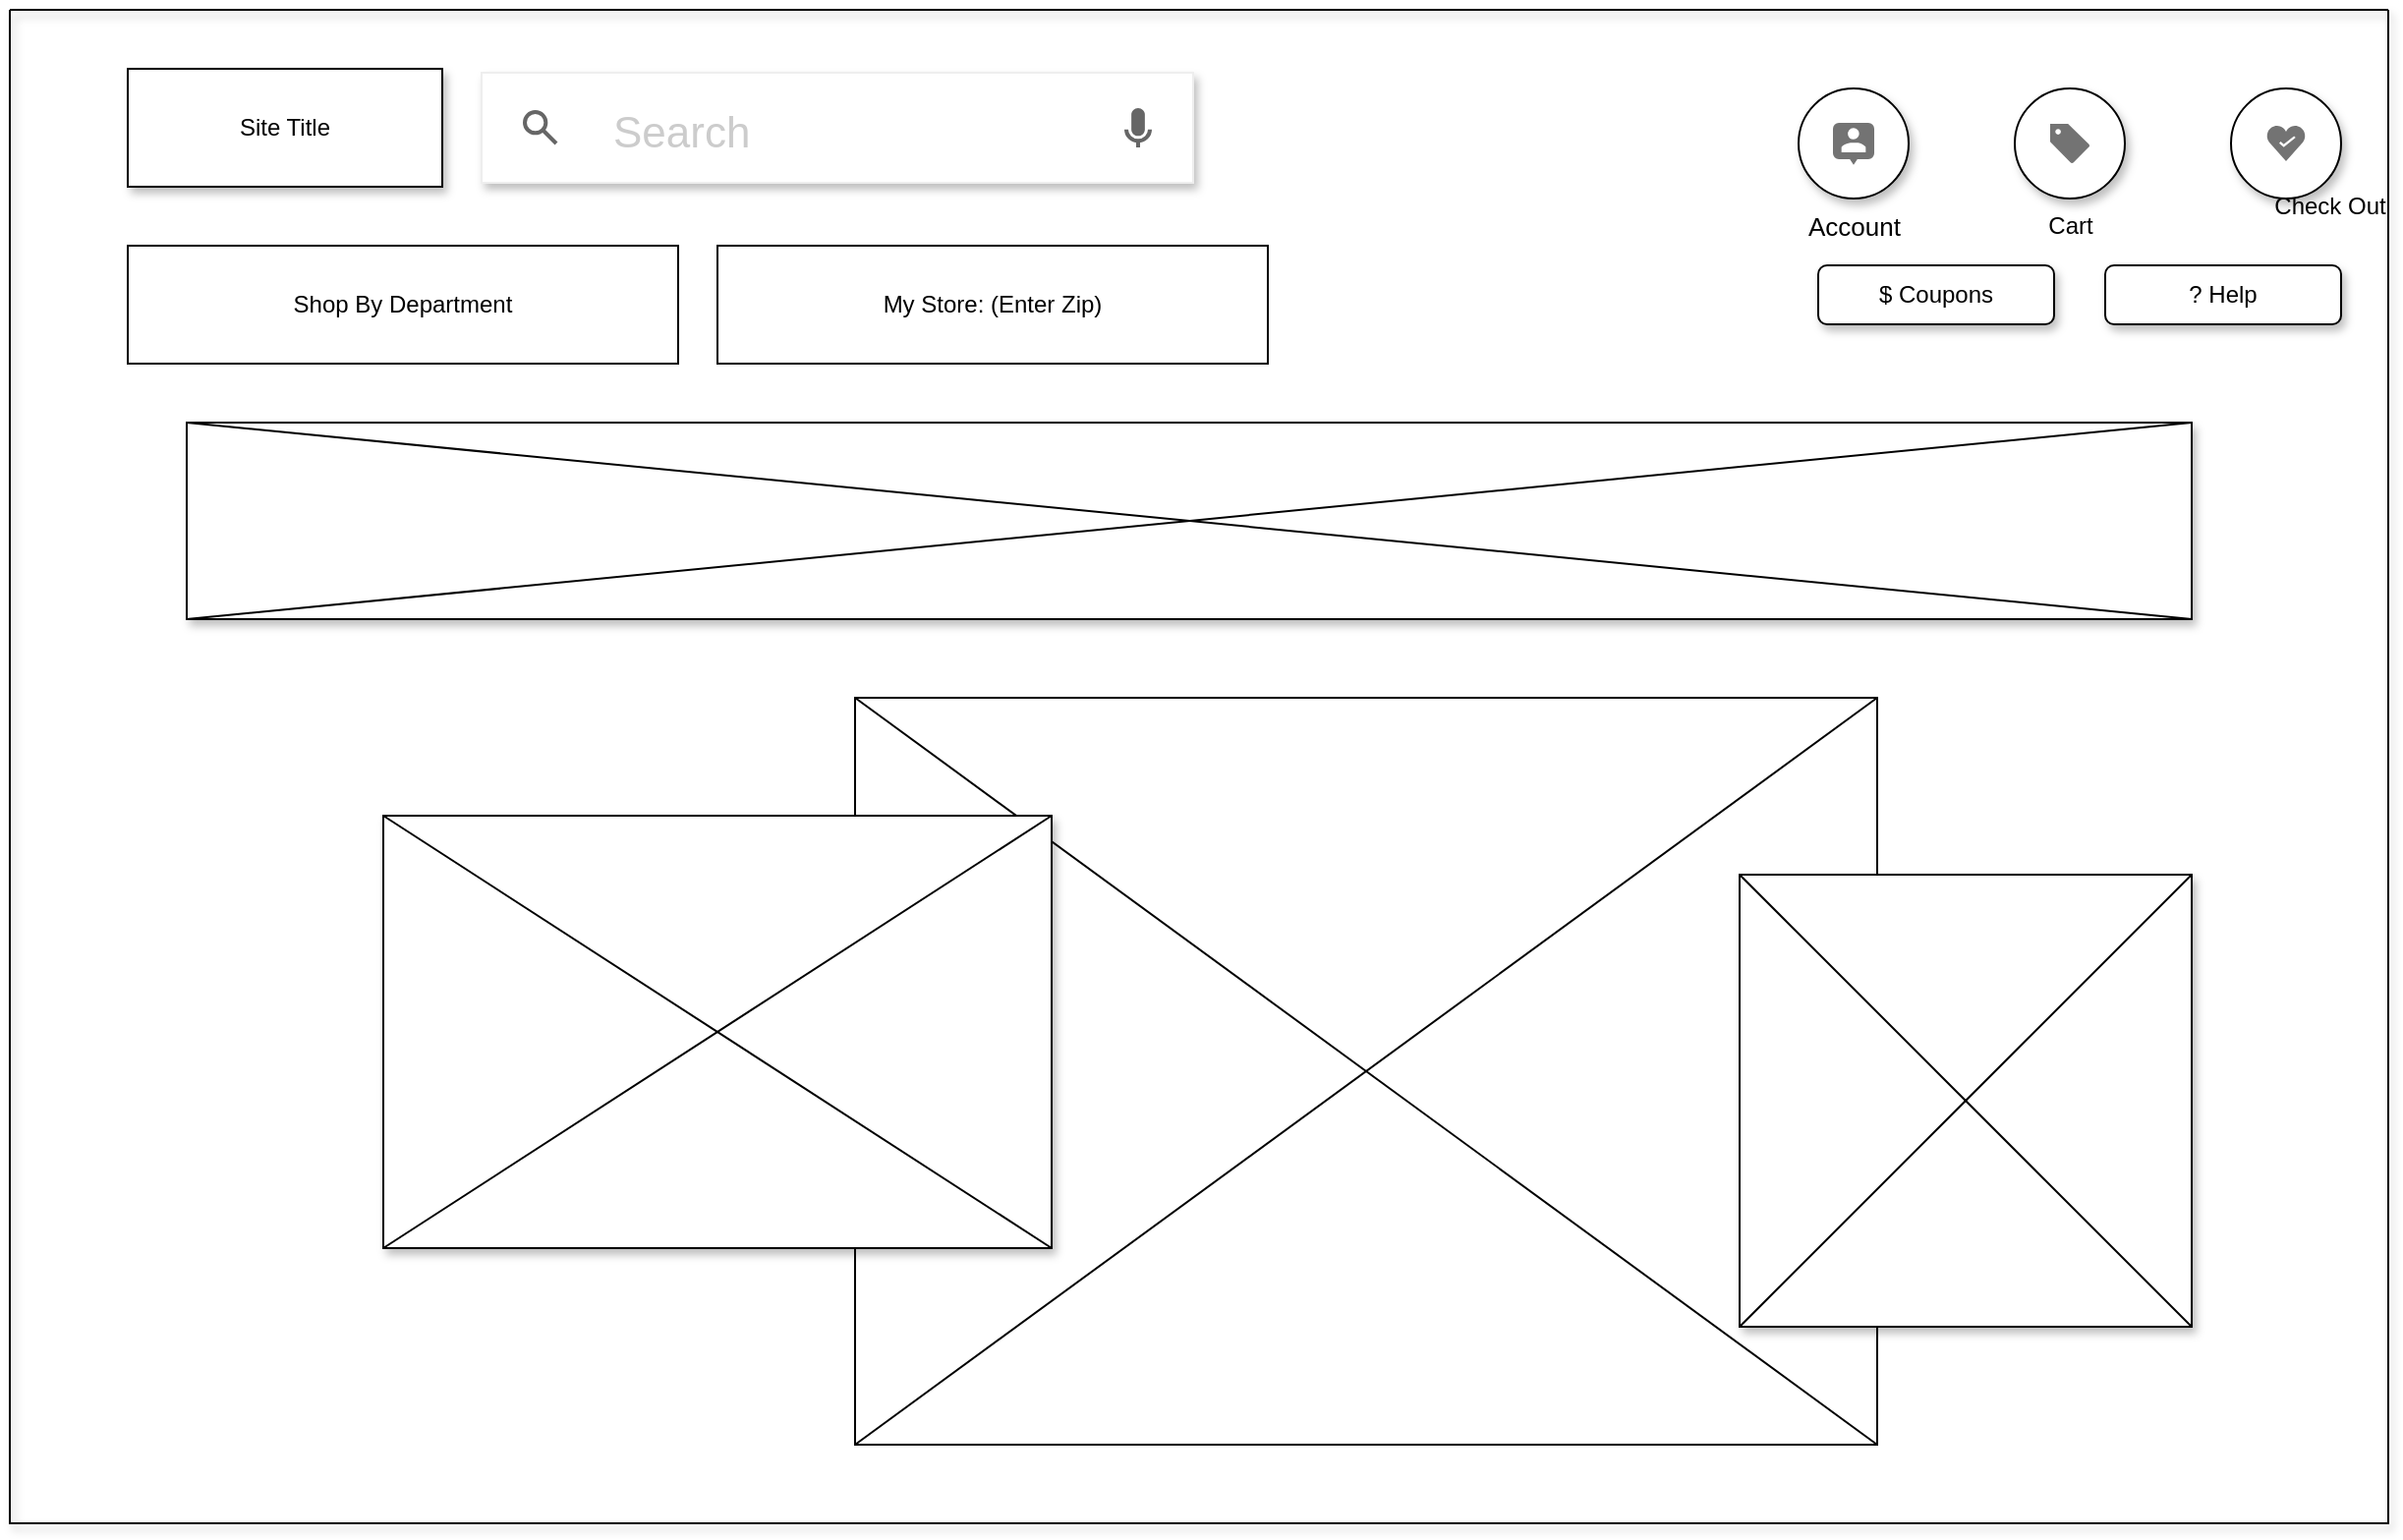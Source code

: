 <mxfile version="15.9.4" type="github">
  <diagram id="XVeVEll_TuRx7kM35e8d" name="Page-1">
    <mxGraphModel dx="2272" dy="762" grid="1" gridSize="10" guides="1" tooltips="1" connect="1" arrows="1" fold="1" page="1" pageScale="1" pageWidth="850" pageHeight="1100" math="0" shadow="0">
      <root>
        <mxCell id="0" />
        <mxCell id="1" parent="0" />
        <mxCell id="HycQ4oaFmWRD7B7tXYZ1-2" value="Site Title" style="rounded=0;whiteSpace=wrap;html=1;shadow=1;" parent="1" vertex="1">
          <mxGeometry x="40" y="30" width="160" height="60" as="geometry" />
        </mxCell>
        <mxCell id="HycQ4oaFmWRD7B7tXYZ1-18" value="Search" style="dashed=0;shape=rect;shadow=1;strokeColor=#eeeeee;strokeWidth=1;fillColor=#ffffff;fontSize=22;fontColor=#CCCCCC;align=left;spacingLeft=65;" parent="1" vertex="1">
          <mxGeometry x="220" y="32" width="362" height="56" as="geometry" />
        </mxCell>
        <mxCell id="HycQ4oaFmWRD7B7tXYZ1-19" value="" style="dashed=0;shape=mxgraph.gmdl.search;strokeWidth=2;strokeColor=#666666;shadow=0;" parent="HycQ4oaFmWRD7B7tXYZ1-18" vertex="1">
          <mxGeometry y="0.5" width="16" height="16" relative="1" as="geometry">
            <mxPoint x="22" y="-8" as="offset" />
          </mxGeometry>
        </mxCell>
        <mxCell id="HycQ4oaFmWRD7B7tXYZ1-20" value="" style="dashed=0;shape=mxgraph.gmdl.voice;strokeWidth=2;strokeColor=#666666;fillColor=#666666;shadow=0;" parent="HycQ4oaFmWRD7B7tXYZ1-18" vertex="1">
          <mxGeometry x="1" y="0.5" width="12" height="20" relative="1" as="geometry">
            <mxPoint x="-34" y="-10" as="offset" />
          </mxGeometry>
        </mxCell>
        <mxCell id="HycQ4oaFmWRD7B7tXYZ1-21" value="Shop By Department" style="rounded=0;whiteSpace=wrap;html=1;shadow=0;" parent="1" vertex="1">
          <mxGeometry x="40" y="120" width="280" height="60" as="geometry" />
        </mxCell>
        <mxCell id="HycQ4oaFmWRD7B7tXYZ1-22" value="My Store: (Enter Zip)" style="rounded=0;whiteSpace=wrap;html=1;shadow=0;" parent="1" vertex="1">
          <mxGeometry x="340" y="120" width="280" height="60" as="geometry" />
        </mxCell>
        <mxCell id="HycQ4oaFmWRD7B7tXYZ1-25" value="" style="rounded=0;whiteSpace=wrap;html=1;shadow=1;" parent="1" vertex="1">
          <mxGeometry x="70" y="210" width="1020" height="100" as="geometry" />
        </mxCell>
        <mxCell id="HycQ4oaFmWRD7B7tXYZ1-26" value="" style="endArrow=none;html=1;rounded=0;entryX=1;entryY=0;entryDx=0;entryDy=0;exitX=0;exitY=1;exitDx=0;exitDy=0;" parent="1" source="HycQ4oaFmWRD7B7tXYZ1-25" target="HycQ4oaFmWRD7B7tXYZ1-25" edge="1">
          <mxGeometry width="50" height="50" relative="1" as="geometry">
            <mxPoint x="555" y="280" as="sourcePoint" />
            <mxPoint x="605" y="230" as="targetPoint" />
          </mxGeometry>
        </mxCell>
        <mxCell id="HycQ4oaFmWRD7B7tXYZ1-27" value="" style="endArrow=none;html=1;rounded=0;entryX=0;entryY=0;entryDx=0;entryDy=0;exitX=1;exitY=1;exitDx=0;exitDy=0;" parent="1" source="HycQ4oaFmWRD7B7tXYZ1-25" target="HycQ4oaFmWRD7B7tXYZ1-25" edge="1">
          <mxGeometry width="50" height="50" relative="1" as="geometry">
            <mxPoint x="620" y="400" as="sourcePoint" />
            <mxPoint x="670" y="350" as="targetPoint" />
          </mxGeometry>
        </mxCell>
        <mxCell id="HycQ4oaFmWRD7B7tXYZ1-34" value="" style="endArrow=none;html=1;rounded=0;startArrow=none;" parent="1" source="HycQ4oaFmWRD7B7tXYZ1-1" edge="1">
          <mxGeometry width="50" height="50" relative="1" as="geometry">
            <mxPoint x="620" y="400" as="sourcePoint" />
            <mxPoint x="670" y="350" as="targetPoint" />
          </mxGeometry>
        </mxCell>
        <mxCell id="HycQ4oaFmWRD7B7tXYZ1-1" value="" style="rounded=0;whiteSpace=wrap;html=1;" parent="1" vertex="1">
          <mxGeometry x="410" y="350" width="520" height="380" as="geometry" />
        </mxCell>
        <mxCell id="HycQ4oaFmWRD7B7tXYZ1-32" value="" style="endArrow=none;html=1;rounded=0;entryX=1;entryY=0;entryDx=0;entryDy=0;exitX=0;exitY=1;exitDx=0;exitDy=0;" parent="1" source="HycQ4oaFmWRD7B7tXYZ1-1" target="HycQ4oaFmWRD7B7tXYZ1-1" edge="1">
          <mxGeometry width="50" height="50" relative="1" as="geometry">
            <mxPoint x="620" y="400" as="sourcePoint" />
            <mxPoint x="670" y="350" as="targetPoint" />
          </mxGeometry>
        </mxCell>
        <mxCell id="HycQ4oaFmWRD7B7tXYZ1-33" value="" style="endArrow=none;html=1;rounded=0;exitX=1;exitY=1;exitDx=0;exitDy=0;entryX=0;entryY=0;entryDx=0;entryDy=0;" parent="1" source="HycQ4oaFmWRD7B7tXYZ1-1" target="HycQ4oaFmWRD7B7tXYZ1-1" edge="1">
          <mxGeometry width="50" height="50" relative="1" as="geometry">
            <mxPoint x="620" y="400" as="sourcePoint" />
            <mxPoint x="670" y="350" as="targetPoint" />
          </mxGeometry>
        </mxCell>
        <mxCell id="HycQ4oaFmWRD7B7tXYZ1-29" value="" style="swimlane;startSize=0;shadow=1;" parent="1" vertex="1">
          <mxGeometry x="-20" width="1210" height="770" as="geometry" />
        </mxCell>
        <mxCell id="HycQ4oaFmWRD7B7tXYZ1-31" value="" style="rounded=0;whiteSpace=wrap;html=1;shadow=1;" parent="HycQ4oaFmWRD7B7tXYZ1-29" vertex="1">
          <mxGeometry x="190" y="410" width="340" height="220" as="geometry" />
        </mxCell>
        <mxCell id="HycQ4oaFmWRD7B7tXYZ1-30" value="" style="whiteSpace=wrap;html=1;aspect=fixed;shadow=1;" parent="HycQ4oaFmWRD7B7tXYZ1-29" vertex="1">
          <mxGeometry x="880" y="440" width="230" height="230" as="geometry" />
        </mxCell>
        <mxCell id="HycQ4oaFmWRD7B7tXYZ1-35" value="" style="endArrow=none;html=1;rounded=0;exitX=1;exitY=1;exitDx=0;exitDy=0;entryX=0;entryY=0;entryDx=0;entryDy=0;" parent="HycQ4oaFmWRD7B7tXYZ1-29" source="HycQ4oaFmWRD7B7tXYZ1-30" target="HycQ4oaFmWRD7B7tXYZ1-30" edge="1">
          <mxGeometry width="50" height="50" relative="1" as="geometry">
            <mxPoint x="550" y="400" as="sourcePoint" />
            <mxPoint x="600" y="350" as="targetPoint" />
          </mxGeometry>
        </mxCell>
        <mxCell id="HycQ4oaFmWRD7B7tXYZ1-36" value="" style="endArrow=none;html=1;rounded=0;entryX=1;entryY=0;entryDx=0;entryDy=0;exitX=0;exitY=1;exitDx=0;exitDy=0;" parent="HycQ4oaFmWRD7B7tXYZ1-29" source="HycQ4oaFmWRD7B7tXYZ1-30" target="HycQ4oaFmWRD7B7tXYZ1-30" edge="1">
          <mxGeometry width="50" height="50" relative="1" as="geometry">
            <mxPoint x="550" y="400" as="sourcePoint" />
            <mxPoint x="600" y="350" as="targetPoint" />
          </mxGeometry>
        </mxCell>
        <mxCell id="HycQ4oaFmWRD7B7tXYZ1-37" value="" style="endArrow=none;html=1;rounded=0;exitX=0;exitY=1;exitDx=0;exitDy=0;entryX=1;entryY=0;entryDx=0;entryDy=0;" parent="HycQ4oaFmWRD7B7tXYZ1-29" source="HycQ4oaFmWRD7B7tXYZ1-31" target="HycQ4oaFmWRD7B7tXYZ1-31" edge="1">
          <mxGeometry width="50" height="50" relative="1" as="geometry">
            <mxPoint x="620" y="410" as="sourcePoint" />
            <mxPoint x="670" y="360" as="targetPoint" />
          </mxGeometry>
        </mxCell>
        <mxCell id="HycQ4oaFmWRD7B7tXYZ1-38" value="" style="endArrow=none;html=1;rounded=0;exitX=0;exitY=0;exitDx=0;exitDy=0;entryX=1;entryY=1;entryDx=0;entryDy=0;" parent="HycQ4oaFmWRD7B7tXYZ1-29" source="HycQ4oaFmWRD7B7tXYZ1-31" target="HycQ4oaFmWRD7B7tXYZ1-31" edge="1">
          <mxGeometry width="50" height="50" relative="1" as="geometry">
            <mxPoint x="620" y="410" as="sourcePoint" />
            <mxPoint x="670" y="360" as="targetPoint" />
          </mxGeometry>
        </mxCell>
        <mxCell id="HycQ4oaFmWRD7B7tXYZ1-16" value="" style="shape=ellipse;dashed=0;shadow=1;fontSize=13;align=center;verticalAlign=top;labelPosition=center;verticalLabelPosition=bottom;html=1;aspect=fixed;" parent="HycQ4oaFmWRD7B7tXYZ1-29" vertex="1">
          <mxGeometry x="1130" y="40" width="56" height="56" as="geometry" />
        </mxCell>
        <mxCell id="HycQ4oaFmWRD7B7tXYZ1-17" value="" style="dashed=0;html=1;shape=mxgraph.gmdl.health;strokeColor=none;fillColor=#737373;shadow=0;sketch=0;" parent="HycQ4oaFmWRD7B7tXYZ1-16" vertex="1">
          <mxGeometry x="18" y="19" width="20" height="18" as="geometry" />
        </mxCell>
        <mxCell id="HycQ4oaFmWRD7B7tXYZ1-14" value="" style="shape=ellipse;dashed=0;shadow=1;fontSize=13;align=center;verticalAlign=top;labelPosition=center;verticalLabelPosition=bottom;html=1;aspect=fixed;" parent="HycQ4oaFmWRD7B7tXYZ1-29" vertex="1">
          <mxGeometry x="1020" y="40" width="56" height="56" as="geometry" />
        </mxCell>
        <mxCell id="HycQ4oaFmWRD7B7tXYZ1-15" value="" style="dashed=0;html=1;shape=mxgraph.gmdl.promotions;strokeColor=none;fillColor=#737373;shadow=0;sketch=0;" parent="HycQ4oaFmWRD7B7tXYZ1-14" vertex="1">
          <mxGeometry x="18" y="18" width="20" height="20" as="geometry" />
        </mxCell>
        <mxCell id="HycQ4oaFmWRD7B7tXYZ1-12" value="Account" style="shape=ellipse;dashed=0;shadow=1;fontSize=13;align=center;verticalAlign=top;labelPosition=center;verticalLabelPosition=bottom;html=1;aspect=fixed;" parent="HycQ4oaFmWRD7B7tXYZ1-29" vertex="1">
          <mxGeometry x="910" y="40" width="56" height="56" as="geometry" />
        </mxCell>
        <mxCell id="HycQ4oaFmWRD7B7tXYZ1-13" value="" style="dashed=0;html=1;shape=mxgraph.gmdl.chat;strokeColor=#737373;fillColor=#737373;shadow=0;sketch=0;" parent="HycQ4oaFmWRD7B7tXYZ1-12" vertex="1">
          <mxGeometry x="18" y="18" width="20" height="20" as="geometry" />
        </mxCell>
        <mxCell id="HycQ4oaFmWRD7B7tXYZ1-39" value="Cart" style="text;html=1;align=center;verticalAlign=middle;resizable=0;points=[];autosize=1;strokeColor=none;fillColor=none;" parent="HycQ4oaFmWRD7B7tXYZ1-29" vertex="1">
          <mxGeometry x="1028" y="100" width="40" height="20" as="geometry" />
        </mxCell>
        <mxCell id="HycQ4oaFmWRD7B7tXYZ1-41" value="$ Coupons" style="rounded=1;whiteSpace=wrap;html=1;shadow=1;" parent="HycQ4oaFmWRD7B7tXYZ1-29" vertex="1">
          <mxGeometry x="920" y="130" width="120" height="30" as="geometry" />
        </mxCell>
        <mxCell id="HycQ4oaFmWRD7B7tXYZ1-42" value="? Help" style="rounded=1;whiteSpace=wrap;html=1;shadow=1;" parent="HycQ4oaFmWRD7B7tXYZ1-29" vertex="1">
          <mxGeometry x="1066" y="130" width="120" height="30" as="geometry" />
        </mxCell>
        <mxCell id="HycQ4oaFmWRD7B7tXYZ1-40" value="Check Out" style="text;html=1;align=center;verticalAlign=middle;resizable=0;points=[];autosize=1;strokeColor=none;fillColor=none;" parent="1" vertex="1">
          <mxGeometry x="1125" y="90" width="70" height="20" as="geometry" />
        </mxCell>
      </root>
    </mxGraphModel>
  </diagram>
</mxfile>
